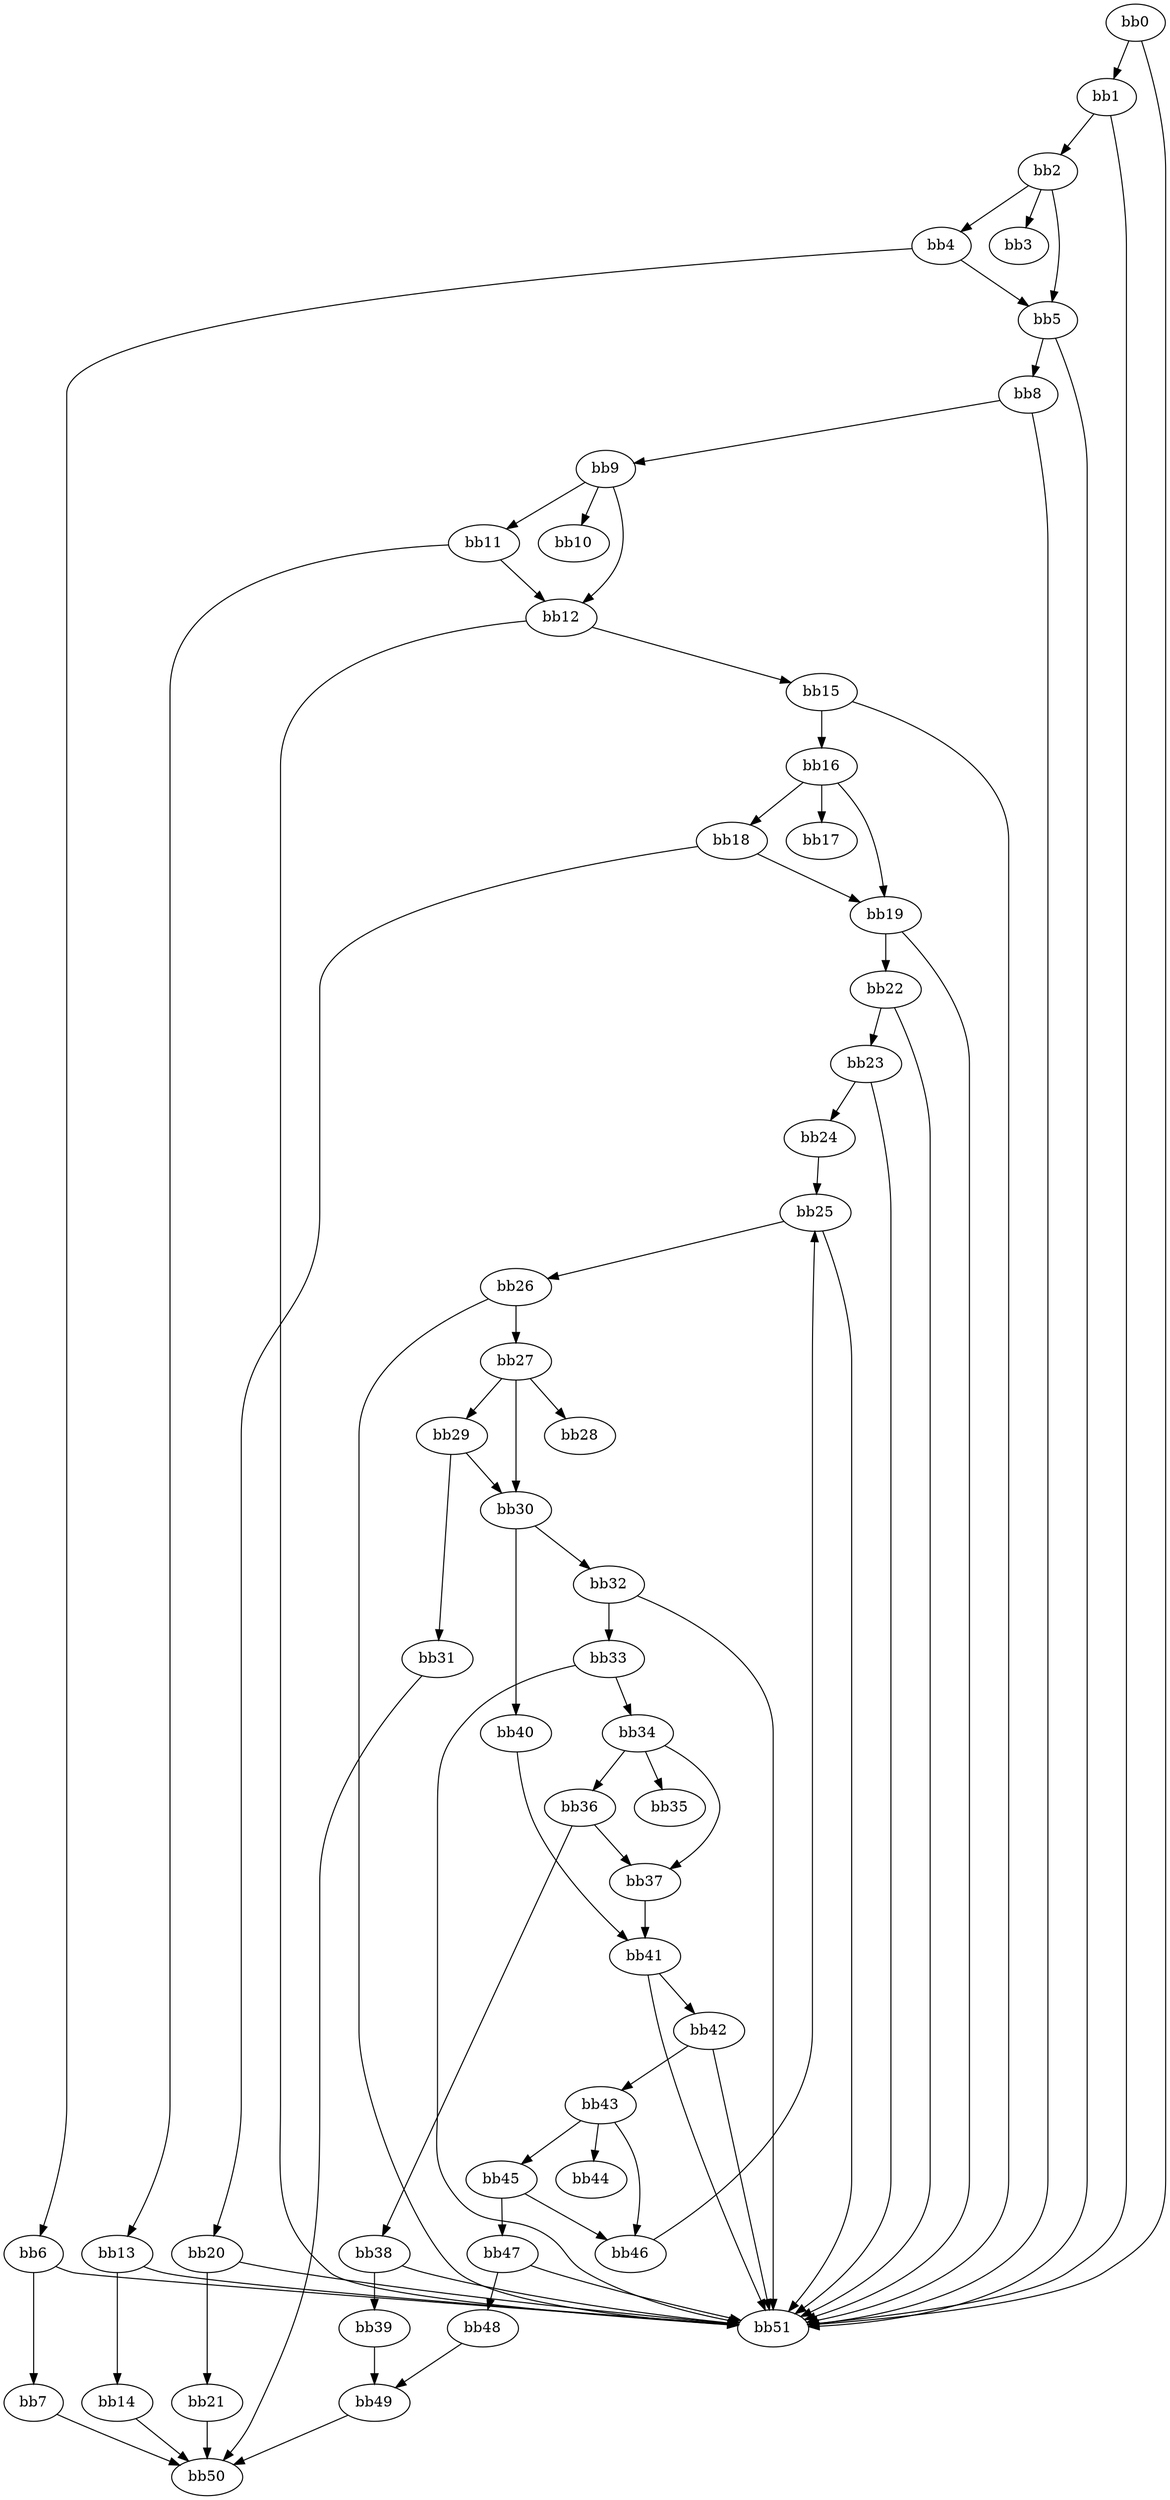 digraph {
    0 [ label = "bb0\l" ]
    1 [ label = "bb1\l" ]
    2 [ label = "bb2\l" ]
    3 [ label = "bb3\l" ]
    4 [ label = "bb4\l" ]
    5 [ label = "bb5\l" ]
    6 [ label = "bb6\l" ]
    7 [ label = "bb7\l" ]
    8 [ label = "bb8\l" ]
    9 [ label = "bb9\l" ]
    10 [ label = "bb10\l" ]
    11 [ label = "bb11\l" ]
    12 [ label = "bb12\l" ]
    13 [ label = "bb13\l" ]
    14 [ label = "bb14\l" ]
    15 [ label = "bb15\l" ]
    16 [ label = "bb16\l" ]
    17 [ label = "bb17\l" ]
    18 [ label = "bb18\l" ]
    19 [ label = "bb19\l" ]
    20 [ label = "bb20\l" ]
    21 [ label = "bb21\l" ]
    22 [ label = "bb22\l" ]
    23 [ label = "bb23\l" ]
    24 [ label = "bb24\l" ]
    25 [ label = "bb25\l" ]
    26 [ label = "bb26\l" ]
    27 [ label = "bb27\l" ]
    28 [ label = "bb28\l" ]
    29 [ label = "bb29\l" ]
    30 [ label = "bb30\l" ]
    31 [ label = "bb31\l" ]
    32 [ label = "bb32\l" ]
    33 [ label = "bb33\l" ]
    34 [ label = "bb34\l" ]
    35 [ label = "bb35\l" ]
    36 [ label = "bb36\l" ]
    37 [ label = "bb37\l" ]
    38 [ label = "bb38\l" ]
    39 [ label = "bb39\l" ]
    40 [ label = "bb40\l" ]
    41 [ label = "bb41\l" ]
    42 [ label = "bb42\l" ]
    43 [ label = "bb43\l" ]
    44 [ label = "bb44\l" ]
    45 [ label = "bb45\l" ]
    46 [ label = "bb46\l" ]
    47 [ label = "bb47\l" ]
    48 [ label = "bb48\l" ]
    49 [ label = "bb49\l" ]
    50 [ label = "bb50\l" ]
    51 [ label = "bb51\l" ]
    0 -> 1 [ ]
    0 -> 51 [ ]
    1 -> 2 [ ]
    1 -> 51 [ ]
    2 -> 3 [ ]
    2 -> 4 [ ]
    2 -> 5 [ ]
    4 -> 5 [ ]
    4 -> 6 [ ]
    5 -> 8 [ ]
    5 -> 51 [ ]
    6 -> 7 [ ]
    6 -> 51 [ ]
    7 -> 50 [ ]
    8 -> 9 [ ]
    8 -> 51 [ ]
    9 -> 10 [ ]
    9 -> 11 [ ]
    9 -> 12 [ ]
    11 -> 12 [ ]
    11 -> 13 [ ]
    12 -> 15 [ ]
    12 -> 51 [ ]
    13 -> 14 [ ]
    13 -> 51 [ ]
    14 -> 50 [ ]
    15 -> 16 [ ]
    15 -> 51 [ ]
    16 -> 17 [ ]
    16 -> 18 [ ]
    16 -> 19 [ ]
    18 -> 19 [ ]
    18 -> 20 [ ]
    19 -> 22 [ ]
    19 -> 51 [ ]
    20 -> 21 [ ]
    20 -> 51 [ ]
    21 -> 50 [ ]
    22 -> 23 [ ]
    22 -> 51 [ ]
    23 -> 24 [ ]
    23 -> 51 [ ]
    24 -> 25 [ ]
    25 -> 26 [ ]
    25 -> 51 [ ]
    26 -> 27 [ ]
    26 -> 51 [ ]
    27 -> 28 [ ]
    27 -> 29 [ ]
    27 -> 30 [ ]
    29 -> 30 [ ]
    29 -> 31 [ ]
    30 -> 32 [ ]
    30 -> 40 [ ]
    31 -> 50 [ ]
    32 -> 33 [ ]
    32 -> 51 [ ]
    33 -> 34 [ ]
    33 -> 51 [ ]
    34 -> 35 [ ]
    34 -> 36 [ ]
    34 -> 37 [ ]
    36 -> 37 [ ]
    36 -> 38 [ ]
    37 -> 41 [ ]
    38 -> 39 [ ]
    38 -> 51 [ ]
    39 -> 49 [ ]
    40 -> 41 [ ]
    41 -> 42 [ ]
    41 -> 51 [ ]
    42 -> 43 [ ]
    42 -> 51 [ ]
    43 -> 44 [ ]
    43 -> 45 [ ]
    43 -> 46 [ ]
    45 -> 46 [ ]
    45 -> 47 [ ]
    46 -> 25 [ ]
    47 -> 48 [ ]
    47 -> 51 [ ]
    48 -> 49 [ ]
    49 -> 50 [ ]
}

